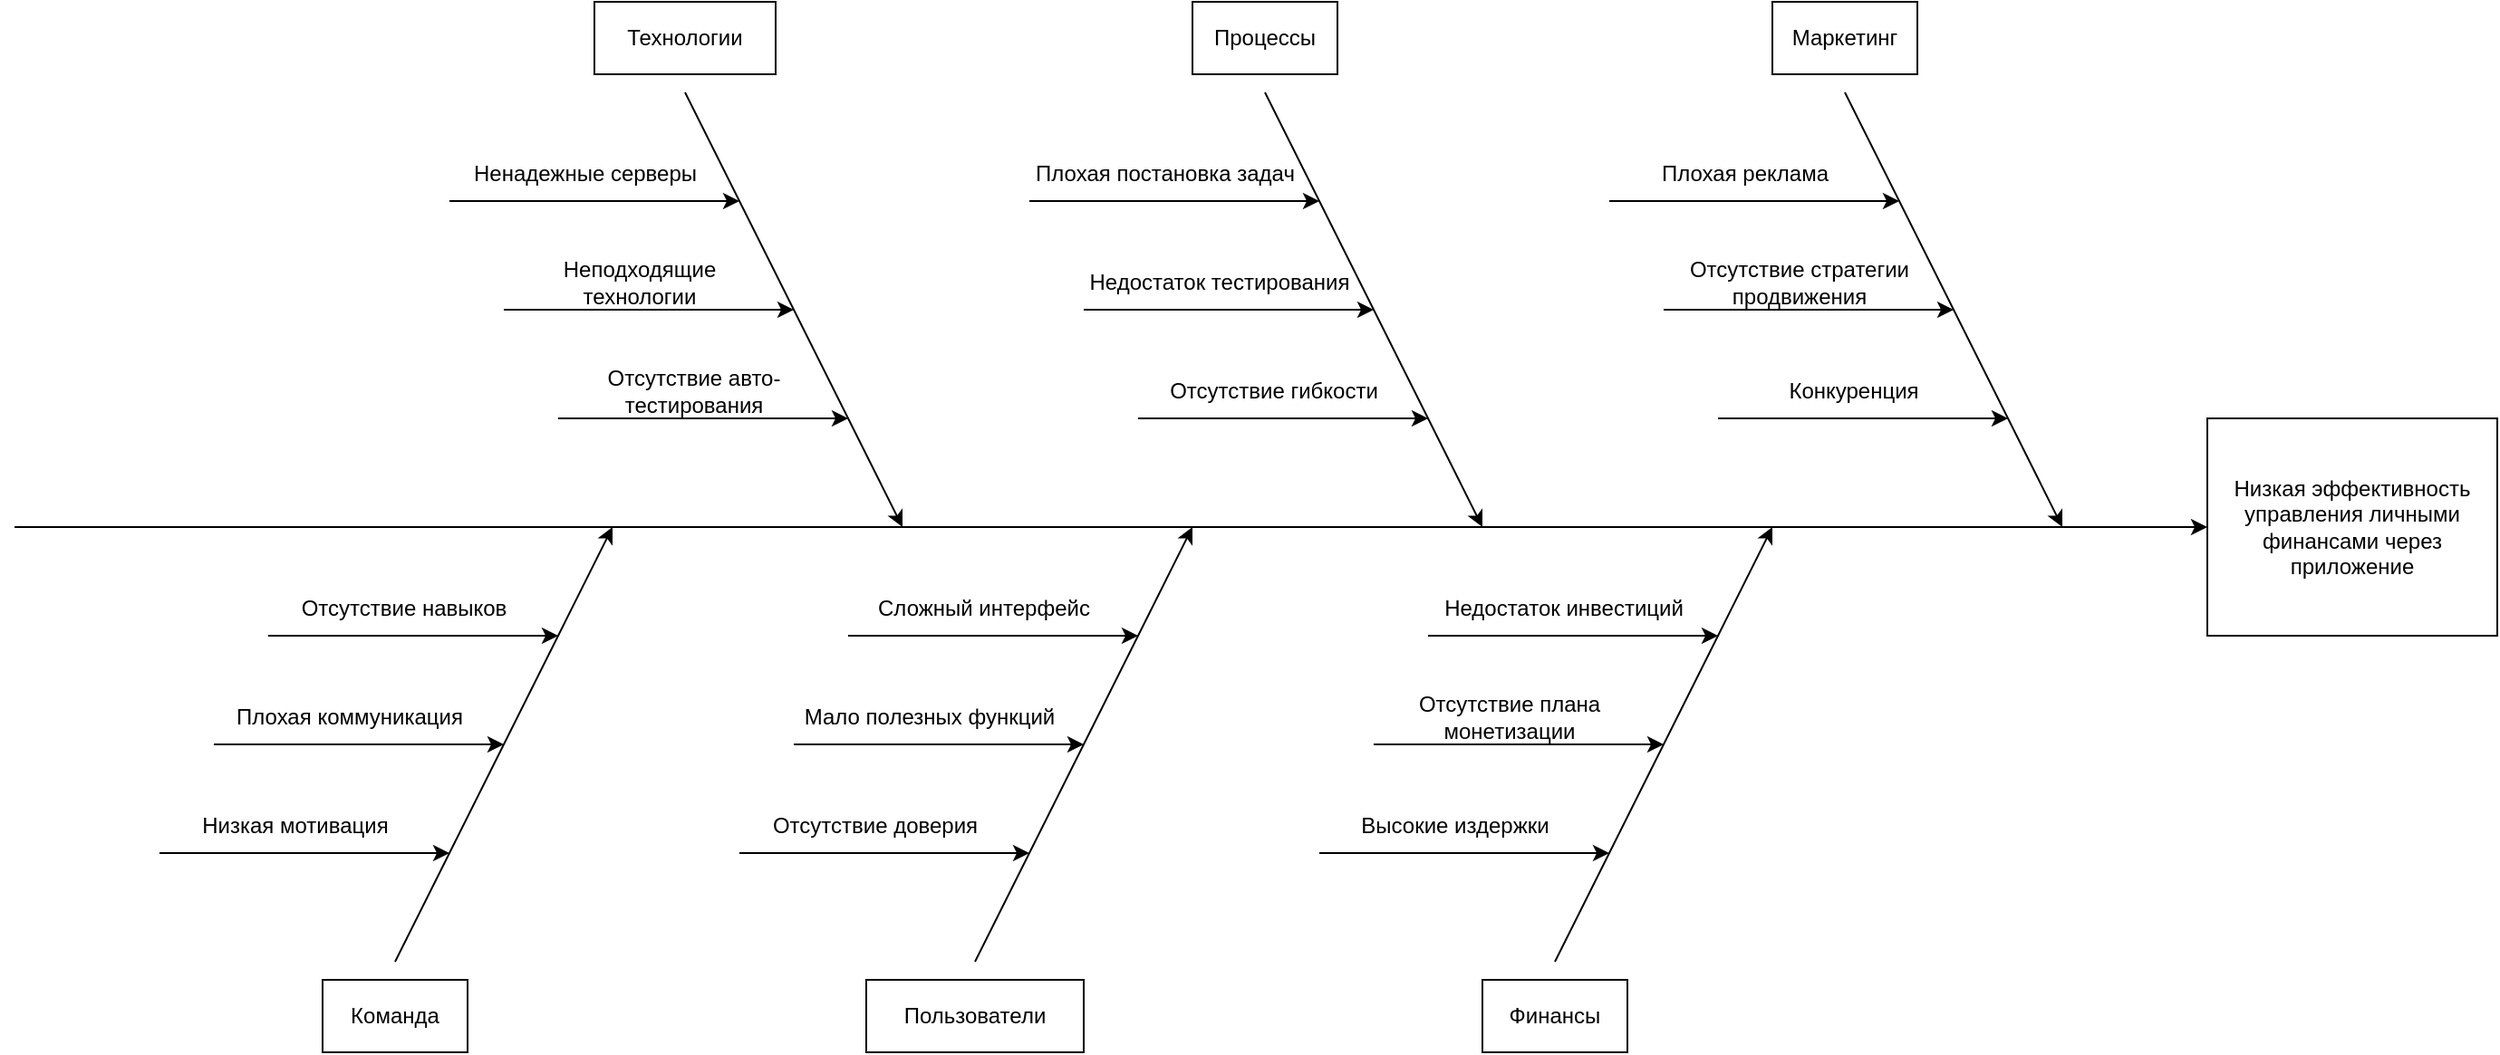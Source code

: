 <mxfile version="24.7.17">
  <diagram name="Page-1" id="lFBIwiq_lSkSeqsjcO2N">
    <mxGraphModel dx="1263" dy="1365" grid="1" gridSize="10" guides="1" tooltips="1" connect="1" arrows="1" fold="1" page="1" pageScale="1" pageWidth="850" pageHeight="1100" math="0" shadow="0">
      <root>
        <mxCell id="0" />
        <mxCell id="1" parent="0" />
        <mxCell id="cX347p9OtQSWTZ6hu0LL-1" value="Низкая эффективность управления личными финансами через приложение" style="rounded=0;whiteSpace=wrap;html=1;" vertex="1" parent="1">
          <mxGeometry x="1360" y="460" width="160" height="120" as="geometry" />
        </mxCell>
        <mxCell id="cX347p9OtQSWTZ6hu0LL-2" value="" style="endArrow=classic;html=1;rounded=0;entryX=0;entryY=0.5;entryDx=0;entryDy=0;" edge="1" parent="1" target="cX347p9OtQSWTZ6hu0LL-1">
          <mxGeometry width="50" height="50" relative="1" as="geometry">
            <mxPoint x="150" y="520" as="sourcePoint" />
            <mxPoint x="450" y="540" as="targetPoint" />
          </mxGeometry>
        </mxCell>
        <mxCell id="cX347p9OtQSWTZ6hu0LL-3" value="" style="endArrow=classic;html=1;rounded=0;" edge="1" parent="1">
          <mxGeometry width="50" height="50" relative="1" as="geometry">
            <mxPoint x="1160" y="280" as="sourcePoint" />
            <mxPoint x="1280" y="520" as="targetPoint" />
          </mxGeometry>
        </mxCell>
        <mxCell id="cX347p9OtQSWTZ6hu0LL-4" value="" style="endArrow=classic;html=1;rounded=0;" edge="1" parent="1">
          <mxGeometry width="50" height="50" relative="1" as="geometry">
            <mxPoint x="840" y="280" as="sourcePoint" />
            <mxPoint x="960" y="520" as="targetPoint" />
          </mxGeometry>
        </mxCell>
        <mxCell id="cX347p9OtQSWTZ6hu0LL-5" value="" style="endArrow=classic;html=1;rounded=0;" edge="1" parent="1">
          <mxGeometry width="50" height="50" relative="1" as="geometry">
            <mxPoint x="520" y="280" as="sourcePoint" />
            <mxPoint x="640" y="520" as="targetPoint" />
          </mxGeometry>
        </mxCell>
        <mxCell id="cX347p9OtQSWTZ6hu0LL-6" value="" style="endArrow=none;html=1;rounded=0;startArrow=classic;startFill=1;endFill=0;" edge="1" parent="1">
          <mxGeometry width="50" height="50" relative="1" as="geometry">
            <mxPoint x="480" y="520" as="sourcePoint" />
            <mxPoint x="360" y="760" as="targetPoint" />
          </mxGeometry>
        </mxCell>
        <mxCell id="cX347p9OtQSWTZ6hu0LL-7" value="" style="endArrow=none;html=1;rounded=0;startArrow=classic;startFill=1;endFill=0;" edge="1" parent="1">
          <mxGeometry width="50" height="50" relative="1" as="geometry">
            <mxPoint x="800" y="520" as="sourcePoint" />
            <mxPoint x="680" y="760" as="targetPoint" />
          </mxGeometry>
        </mxCell>
        <mxCell id="cX347p9OtQSWTZ6hu0LL-8" value="" style="endArrow=none;html=1;rounded=0;startArrow=classic;startFill=1;endFill=0;" edge="1" parent="1">
          <mxGeometry width="50" height="50" relative="1" as="geometry">
            <mxPoint x="1120" y="520" as="sourcePoint" />
            <mxPoint x="1000" y="760" as="targetPoint" />
          </mxGeometry>
        </mxCell>
        <mxCell id="cX347p9OtQSWTZ6hu0LL-9" value="Команда" style="rounded=0;whiteSpace=wrap;html=1;" vertex="1" parent="1">
          <mxGeometry x="320" y="770" width="80" height="40" as="geometry" />
        </mxCell>
        <mxCell id="cX347p9OtQSWTZ6hu0LL-10" value="Технологии" style="rounded=0;whiteSpace=wrap;html=1;" vertex="1" parent="1">
          <mxGeometry x="470" y="230" width="100" height="40" as="geometry" />
        </mxCell>
        <mxCell id="cX347p9OtQSWTZ6hu0LL-11" value="Процессы" style="rounded=0;whiteSpace=wrap;html=1;" vertex="1" parent="1">
          <mxGeometry x="800" y="230" width="80" height="40" as="geometry" />
        </mxCell>
        <mxCell id="cX347p9OtQSWTZ6hu0LL-12" value="Маркетинг" style="rounded=0;whiteSpace=wrap;html=1;" vertex="1" parent="1">
          <mxGeometry x="1120" y="230" width="80" height="40" as="geometry" />
        </mxCell>
        <mxCell id="cX347p9OtQSWTZ6hu0LL-13" value="Пользователи" style="rounded=0;whiteSpace=wrap;html=1;" vertex="1" parent="1">
          <mxGeometry x="620" y="770" width="120" height="40" as="geometry" />
        </mxCell>
        <mxCell id="cX347p9OtQSWTZ6hu0LL-14" value="Финансы" style="rounded=0;whiteSpace=wrap;html=1;" vertex="1" parent="1">
          <mxGeometry x="960" y="770" width="80" height="40" as="geometry" />
        </mxCell>
        <mxCell id="cX347p9OtQSWTZ6hu0LL-15" value="" style="endArrow=classic;html=1;rounded=0;" edge="1" parent="1">
          <mxGeometry width="50" height="50" relative="1" as="geometry">
            <mxPoint x="290" y="580" as="sourcePoint" />
            <mxPoint x="450" y="580" as="targetPoint" />
          </mxGeometry>
        </mxCell>
        <mxCell id="cX347p9OtQSWTZ6hu0LL-16" value="" style="endArrow=classic;html=1;rounded=0;" edge="1" parent="1">
          <mxGeometry width="50" height="50" relative="1" as="geometry">
            <mxPoint x="260" y="640" as="sourcePoint" />
            <mxPoint x="420" y="640" as="targetPoint" />
          </mxGeometry>
        </mxCell>
        <mxCell id="cX347p9OtQSWTZ6hu0LL-17" value="" style="endArrow=classic;html=1;rounded=0;" edge="1" parent="1">
          <mxGeometry width="50" height="50" relative="1" as="geometry">
            <mxPoint x="230" y="700" as="sourcePoint" />
            <mxPoint x="390" y="700" as="targetPoint" />
          </mxGeometry>
        </mxCell>
        <mxCell id="cX347p9OtQSWTZ6hu0LL-18" value="" style="endArrow=classic;html=1;rounded=0;" edge="1" parent="1">
          <mxGeometry width="50" height="50" relative="1" as="geometry">
            <mxPoint x="610" y="580" as="sourcePoint" />
            <mxPoint x="770" y="580" as="targetPoint" />
          </mxGeometry>
        </mxCell>
        <mxCell id="cX347p9OtQSWTZ6hu0LL-19" value="" style="endArrow=classic;html=1;rounded=0;" edge="1" parent="1">
          <mxGeometry width="50" height="50" relative="1" as="geometry">
            <mxPoint x="580" y="640" as="sourcePoint" />
            <mxPoint x="740" y="640" as="targetPoint" />
          </mxGeometry>
        </mxCell>
        <mxCell id="cX347p9OtQSWTZ6hu0LL-20" value="" style="endArrow=classic;html=1;rounded=0;" edge="1" parent="1">
          <mxGeometry width="50" height="50" relative="1" as="geometry">
            <mxPoint x="550" y="700" as="sourcePoint" />
            <mxPoint x="710" y="700" as="targetPoint" />
          </mxGeometry>
        </mxCell>
        <mxCell id="cX347p9OtQSWTZ6hu0LL-21" value="" style="endArrow=classic;html=1;rounded=0;" edge="1" parent="1">
          <mxGeometry width="50" height="50" relative="1" as="geometry">
            <mxPoint x="930" y="580" as="sourcePoint" />
            <mxPoint x="1090" y="580" as="targetPoint" />
          </mxGeometry>
        </mxCell>
        <mxCell id="cX347p9OtQSWTZ6hu0LL-22" value="" style="endArrow=classic;html=1;rounded=0;" edge="1" parent="1">
          <mxGeometry width="50" height="50" relative="1" as="geometry">
            <mxPoint x="900" y="640" as="sourcePoint" />
            <mxPoint x="1060" y="640" as="targetPoint" />
          </mxGeometry>
        </mxCell>
        <mxCell id="cX347p9OtQSWTZ6hu0LL-23" value="" style="endArrow=classic;html=1;rounded=0;" edge="1" parent="1">
          <mxGeometry width="50" height="50" relative="1" as="geometry">
            <mxPoint x="870" y="700" as="sourcePoint" />
            <mxPoint x="1030" y="700" as="targetPoint" />
          </mxGeometry>
        </mxCell>
        <mxCell id="cX347p9OtQSWTZ6hu0LL-27" value="" style="group;flipV=1;" vertex="1" connectable="0" parent="1">
          <mxGeometry x="390" y="340" width="220" height="120" as="geometry" />
        </mxCell>
        <mxCell id="cX347p9OtQSWTZ6hu0LL-24" value="" style="endArrow=classic;html=1;rounded=0;" edge="1" parent="cX347p9OtQSWTZ6hu0LL-27">
          <mxGeometry width="50" height="50" relative="1" as="geometry">
            <mxPoint x="60" y="120" as="sourcePoint" />
            <mxPoint x="220" y="120" as="targetPoint" />
          </mxGeometry>
        </mxCell>
        <mxCell id="cX347p9OtQSWTZ6hu0LL-25" value="" style="endArrow=classic;html=1;rounded=0;" edge="1" parent="cX347p9OtQSWTZ6hu0LL-27">
          <mxGeometry width="50" height="50" relative="1" as="geometry">
            <mxPoint x="30" y="60" as="sourcePoint" />
            <mxPoint x="190" y="60" as="targetPoint" />
          </mxGeometry>
        </mxCell>
        <mxCell id="cX347p9OtQSWTZ6hu0LL-26" value="" style="endArrow=classic;html=1;rounded=0;" edge="1" parent="cX347p9OtQSWTZ6hu0LL-27">
          <mxGeometry width="50" height="50" relative="1" as="geometry">
            <mxPoint as="sourcePoint" />
            <mxPoint x="160" as="targetPoint" />
          </mxGeometry>
        </mxCell>
        <mxCell id="cX347p9OtQSWTZ6hu0LL-28" value="" style="group;flipV=1;" vertex="1" connectable="0" parent="1">
          <mxGeometry x="710" y="340" width="220" height="120" as="geometry" />
        </mxCell>
        <mxCell id="cX347p9OtQSWTZ6hu0LL-29" value="" style="endArrow=classic;html=1;rounded=0;" edge="1" parent="cX347p9OtQSWTZ6hu0LL-28">
          <mxGeometry width="50" height="50" relative="1" as="geometry">
            <mxPoint x="60" y="120" as="sourcePoint" />
            <mxPoint x="220" y="120" as="targetPoint" />
          </mxGeometry>
        </mxCell>
        <mxCell id="cX347p9OtQSWTZ6hu0LL-30" value="" style="endArrow=classic;html=1;rounded=0;" edge="1" parent="cX347p9OtQSWTZ6hu0LL-28">
          <mxGeometry width="50" height="50" relative="1" as="geometry">
            <mxPoint x="30" y="60" as="sourcePoint" />
            <mxPoint x="190" y="60" as="targetPoint" />
          </mxGeometry>
        </mxCell>
        <mxCell id="cX347p9OtQSWTZ6hu0LL-31" value="" style="endArrow=classic;html=1;rounded=0;" edge="1" parent="cX347p9OtQSWTZ6hu0LL-28">
          <mxGeometry width="50" height="50" relative="1" as="geometry">
            <mxPoint as="sourcePoint" />
            <mxPoint x="160" as="targetPoint" />
          </mxGeometry>
        </mxCell>
        <mxCell id="cX347p9OtQSWTZ6hu0LL-49" value="" style="group;flipH=1;" vertex="1" connectable="0" parent="cX347p9OtQSWTZ6hu0LL-28">
          <mxGeometry y="-30" width="210" height="150" as="geometry" />
        </mxCell>
        <mxCell id="cX347p9OtQSWTZ6hu0LL-50" value="Отсутствие гибкости" style="text;html=1;align=center;verticalAlign=middle;whiteSpace=wrap;rounded=0;" vertex="1" parent="cX347p9OtQSWTZ6hu0LL-49">
          <mxGeometry x="60" y="120" width="150" height="30" as="geometry" />
        </mxCell>
        <mxCell id="cX347p9OtQSWTZ6hu0LL-51" value="Недостаток тестирования" style="text;html=1;align=center;verticalAlign=middle;whiteSpace=wrap;rounded=0;" vertex="1" parent="cX347p9OtQSWTZ6hu0LL-49">
          <mxGeometry x="30" y="60" width="150" height="30" as="geometry" />
        </mxCell>
        <mxCell id="cX347p9OtQSWTZ6hu0LL-52" value="Плохая постановка задач" style="text;html=1;align=center;verticalAlign=middle;whiteSpace=wrap;rounded=0;" vertex="1" parent="cX347p9OtQSWTZ6hu0LL-49">
          <mxGeometry width="150" height="30" as="geometry" />
        </mxCell>
        <mxCell id="cX347p9OtQSWTZ6hu0LL-32" value="" style="group;flipV=1;" vertex="1" connectable="0" parent="1">
          <mxGeometry x="1030" y="340" width="220" height="120" as="geometry" />
        </mxCell>
        <mxCell id="cX347p9OtQSWTZ6hu0LL-33" value="" style="endArrow=classic;html=1;rounded=0;" edge="1" parent="cX347p9OtQSWTZ6hu0LL-32">
          <mxGeometry width="50" height="50" relative="1" as="geometry">
            <mxPoint x="60" y="120" as="sourcePoint" />
            <mxPoint x="220" y="120" as="targetPoint" />
          </mxGeometry>
        </mxCell>
        <mxCell id="cX347p9OtQSWTZ6hu0LL-34" value="" style="endArrow=classic;html=1;rounded=0;" edge="1" parent="cX347p9OtQSWTZ6hu0LL-32">
          <mxGeometry width="50" height="50" relative="1" as="geometry">
            <mxPoint x="30" y="60" as="sourcePoint" />
            <mxPoint x="190" y="60" as="targetPoint" />
          </mxGeometry>
        </mxCell>
        <mxCell id="cX347p9OtQSWTZ6hu0LL-35" value="" style="endArrow=classic;html=1;rounded=0;" edge="1" parent="cX347p9OtQSWTZ6hu0LL-32">
          <mxGeometry width="50" height="50" relative="1" as="geometry">
            <mxPoint as="sourcePoint" />
            <mxPoint x="160" as="targetPoint" />
          </mxGeometry>
        </mxCell>
        <mxCell id="cX347p9OtQSWTZ6hu0LL-53" value="" style="group;flipH=1;" vertex="1" connectable="0" parent="cX347p9OtQSWTZ6hu0LL-32">
          <mxGeometry y="-30" width="210" height="150" as="geometry" />
        </mxCell>
        <mxCell id="cX347p9OtQSWTZ6hu0LL-54" value="Конкуренция" style="text;html=1;align=center;verticalAlign=middle;whiteSpace=wrap;rounded=0;" vertex="1" parent="cX347p9OtQSWTZ6hu0LL-53">
          <mxGeometry x="60" y="120" width="150" height="30" as="geometry" />
        </mxCell>
        <mxCell id="cX347p9OtQSWTZ6hu0LL-55" value="Отсутствие стратегии продвижения" style="text;html=1;align=center;verticalAlign=middle;whiteSpace=wrap;rounded=0;" vertex="1" parent="cX347p9OtQSWTZ6hu0LL-53">
          <mxGeometry x="30" y="60" width="150" height="30" as="geometry" />
        </mxCell>
        <mxCell id="cX347p9OtQSWTZ6hu0LL-56" value="Плохая реклама" style="text;html=1;align=center;verticalAlign=middle;whiteSpace=wrap;rounded=0;" vertex="1" parent="cX347p9OtQSWTZ6hu0LL-53">
          <mxGeometry width="150" height="30" as="geometry" />
        </mxCell>
        <mxCell id="cX347p9OtQSWTZ6hu0LL-36" value="Отсутствие навыков" style="text;html=1;align=center;verticalAlign=middle;whiteSpace=wrap;rounded=0;" vertex="1" parent="1">
          <mxGeometry x="290" y="550" width="150" height="30" as="geometry" />
        </mxCell>
        <mxCell id="cX347p9OtQSWTZ6hu0LL-37" value="Плохая коммуникация" style="text;html=1;align=center;verticalAlign=middle;whiteSpace=wrap;rounded=0;" vertex="1" parent="1">
          <mxGeometry x="260" y="610" width="150" height="30" as="geometry" />
        </mxCell>
        <mxCell id="cX347p9OtQSWTZ6hu0LL-38" value="Низкая мотивация" style="text;html=1;align=center;verticalAlign=middle;whiteSpace=wrap;rounded=0;" vertex="1" parent="1">
          <mxGeometry x="230" y="670" width="150" height="30" as="geometry" />
        </mxCell>
        <mxCell id="cX347p9OtQSWTZ6hu0LL-39" value="Отсутствие доверия" style="text;html=1;align=center;verticalAlign=middle;whiteSpace=wrap;rounded=0;" vertex="1" parent="1">
          <mxGeometry x="550" y="670" width="150" height="30" as="geometry" />
        </mxCell>
        <mxCell id="cX347p9OtQSWTZ6hu0LL-40" value="Мало полезных функций" style="text;html=1;align=center;verticalAlign=middle;whiteSpace=wrap;rounded=0;" vertex="1" parent="1">
          <mxGeometry x="580" y="610" width="150" height="30" as="geometry" />
        </mxCell>
        <mxCell id="cX347p9OtQSWTZ6hu0LL-41" value="Сложный интерфейс" style="text;html=1;align=center;verticalAlign=middle;whiteSpace=wrap;rounded=0;" vertex="1" parent="1">
          <mxGeometry x="610" y="550" width="150" height="30" as="geometry" />
        </mxCell>
        <mxCell id="cX347p9OtQSWTZ6hu0LL-42" value="Высокие издержки" style="text;html=1;align=center;verticalAlign=middle;whiteSpace=wrap;rounded=0;" vertex="1" parent="1">
          <mxGeometry x="870" y="670" width="150" height="30" as="geometry" />
        </mxCell>
        <mxCell id="cX347p9OtQSWTZ6hu0LL-43" value="Отсутствие плана монетизации" style="text;html=1;align=center;verticalAlign=middle;whiteSpace=wrap;rounded=0;" vertex="1" parent="1">
          <mxGeometry x="900" y="610" width="150" height="30" as="geometry" />
        </mxCell>
        <mxCell id="cX347p9OtQSWTZ6hu0LL-44" value="Недостаток инвестиций" style="text;html=1;align=center;verticalAlign=middle;whiteSpace=wrap;rounded=0;" vertex="1" parent="1">
          <mxGeometry x="930" y="550" width="150" height="30" as="geometry" />
        </mxCell>
        <mxCell id="cX347p9OtQSWTZ6hu0LL-48" value="" style="group;flipH=1;" vertex="1" connectable="0" parent="1">
          <mxGeometry x="390" y="310" width="210" height="150" as="geometry" />
        </mxCell>
        <mxCell id="cX347p9OtQSWTZ6hu0LL-45" value="Отсутствие авто-тестирования" style="text;html=1;align=center;verticalAlign=middle;whiteSpace=wrap;rounded=0;" vertex="1" parent="cX347p9OtQSWTZ6hu0LL-48">
          <mxGeometry x="60" y="120" width="150" height="30" as="geometry" />
        </mxCell>
        <mxCell id="cX347p9OtQSWTZ6hu0LL-46" value="Неподходящие технологии" style="text;html=1;align=center;verticalAlign=middle;whiteSpace=wrap;rounded=0;" vertex="1" parent="cX347p9OtQSWTZ6hu0LL-48">
          <mxGeometry x="30" y="60" width="150" height="30" as="geometry" />
        </mxCell>
        <mxCell id="cX347p9OtQSWTZ6hu0LL-47" value="Ненадежные серверы" style="text;html=1;align=center;verticalAlign=middle;whiteSpace=wrap;rounded=0;" vertex="1" parent="cX347p9OtQSWTZ6hu0LL-48">
          <mxGeometry width="150" height="30" as="geometry" />
        </mxCell>
      </root>
    </mxGraphModel>
  </diagram>
</mxfile>
